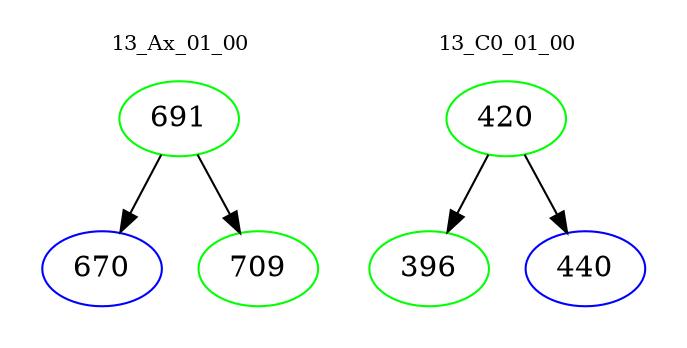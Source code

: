 digraph{
subgraph cluster_0 {
color = white
label = "13_Ax_01_00";
fontsize=10;
T0_691 [label="691", color="green"]
T0_691 -> T0_670 [color="black"]
T0_670 [label="670", color="blue"]
T0_691 -> T0_709 [color="black"]
T0_709 [label="709", color="green"]
}
subgraph cluster_1 {
color = white
label = "13_C0_01_00";
fontsize=10;
T1_420 [label="420", color="green"]
T1_420 -> T1_396 [color="black"]
T1_396 [label="396", color="green"]
T1_420 -> T1_440 [color="black"]
T1_440 [label="440", color="blue"]
}
}
